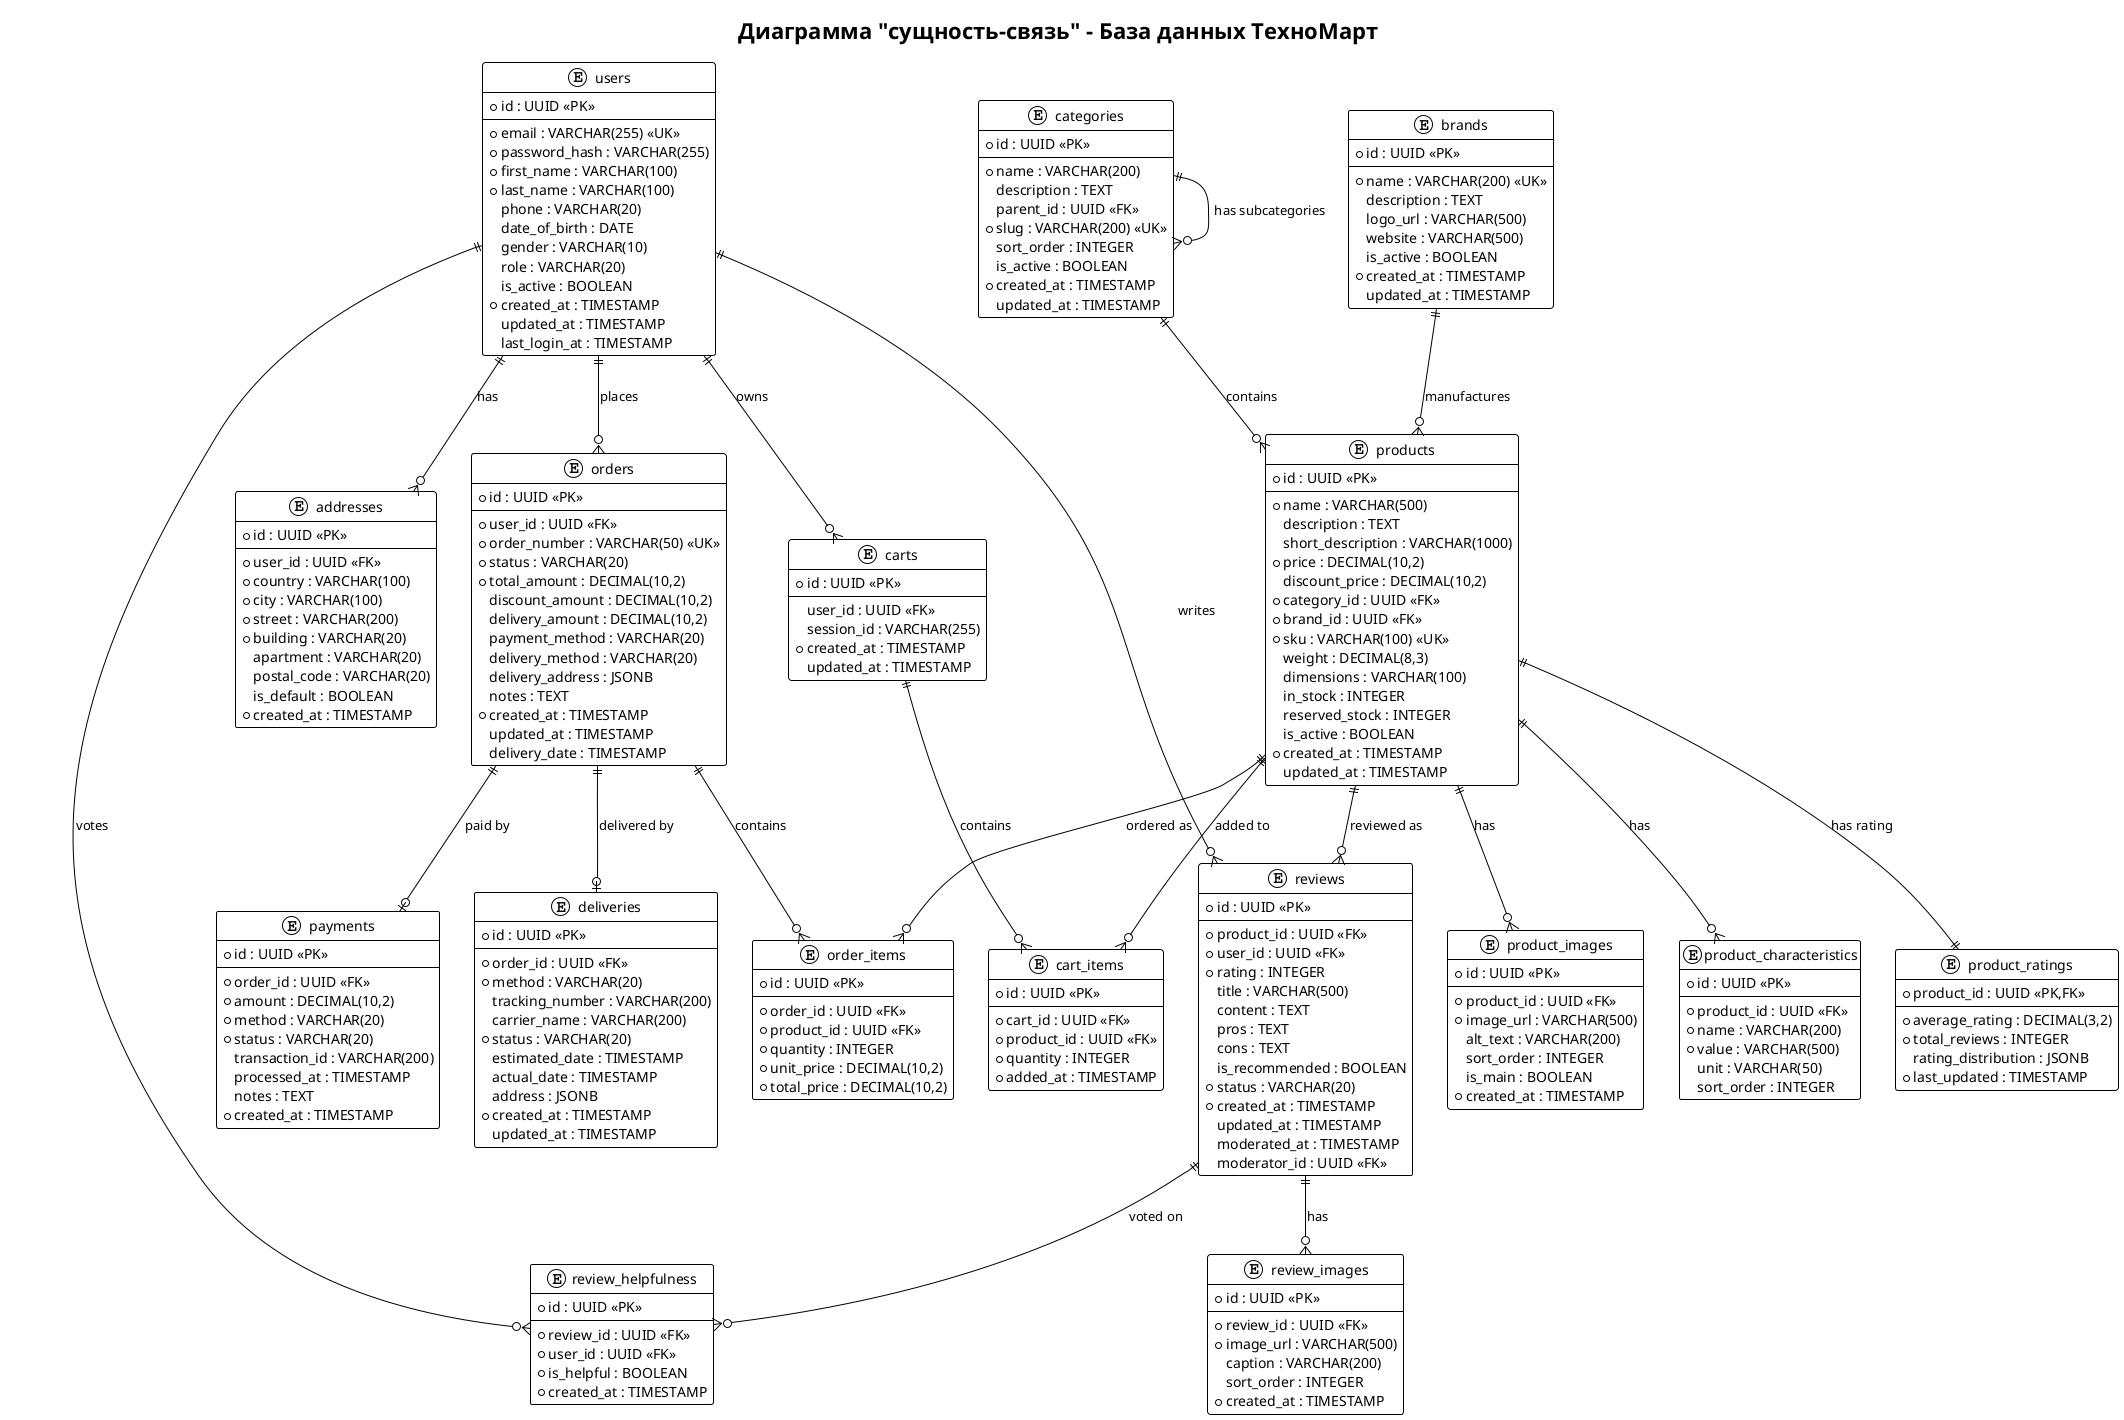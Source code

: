 @startuml ERD_Database
!theme plain
title Диаграмма "сущность-связь" - База данных ТехноМарт

' Определение сущностей
entity "users" as users {
  * id : UUID <<PK>>
  --
  * email : VARCHAR(255) <<UK>>
  * password_hash : VARCHAR(255)
  * first_name : VARCHAR(100)
  * last_name : VARCHAR(100)
  phone : VARCHAR(20)
  date_of_birth : DATE
  gender : VARCHAR(10)
  role : VARCHAR(20)
  is_active : BOOLEAN
  * created_at : TIMESTAMP
  updated_at : TIMESTAMP
  last_login_at : TIMESTAMP
}

entity "addresses" as addresses {
  * id : UUID <<PK>>
  --
  * user_id : UUID <<FK>>
  * country : VARCHAR(100)
  * city : VARCHAR(100)
  * street : VARCHAR(200)
  * building : VARCHAR(20)
  apartment : VARCHAR(20)
  postal_code : VARCHAR(20)
  is_default : BOOLEAN
  * created_at : TIMESTAMP
}

entity "categories" as categories {
  * id : UUID <<PK>>
  --
  * name : VARCHAR(200)
  description : TEXT
  parent_id : UUID <<FK>>
  * slug : VARCHAR(200) <<UK>>
  sort_order : INTEGER
  is_active : BOOLEAN
  * created_at : TIMESTAMP
  updated_at : TIMESTAMP
}

entity "brands" as brands {
  * id : UUID <<PK>>
  --
  * name : VARCHAR(200) <<UK>>
  description : TEXT
  logo_url : VARCHAR(500)
  website : VARCHAR(500)
  is_active : BOOLEAN
  * created_at : TIMESTAMP
  updated_at : TIMESTAMP
}

entity "products" as products {
  * id : UUID <<PK>>
  --
  * name : VARCHAR(500)
  description : TEXT
  short_description : VARCHAR(1000)
  * price : DECIMAL(10,2)
  discount_price : DECIMAL(10,2)
  * category_id : UUID <<FK>>
  * brand_id : UUID <<FK>>
  * sku : VARCHAR(100) <<UK>>
  weight : DECIMAL(8,3)
  dimensions : VARCHAR(100)
  in_stock : INTEGER
  reserved_stock : INTEGER
  is_active : BOOLEAN
  * created_at : TIMESTAMP
  updated_at : TIMESTAMP
}

entity "product_images" as product_images {
  * id : UUID <<PK>>
  --
  * product_id : UUID <<FK>>
  * image_url : VARCHAR(500)
  alt_text : VARCHAR(200)
  sort_order : INTEGER
  is_main : BOOLEAN
  * created_at : TIMESTAMP
}

entity "product_characteristics" as product_characteristics {
  * id : UUID <<PK>>
  --
  * product_id : UUID <<FK>>
  * name : VARCHAR(200)
  * value : VARCHAR(500)
  unit : VARCHAR(50)
  sort_order : INTEGER
}

entity "carts" as carts {
  * id : UUID <<PK>>
  --
  user_id : UUID <<FK>>
  session_id : VARCHAR(255)
  * created_at : TIMESTAMP
  updated_at : TIMESTAMP
}

entity "cart_items" as cart_items {
  * id : UUID <<PK>>
  --
  * cart_id : UUID <<FK>>
  * product_id : UUID <<FK>>
  * quantity : INTEGER
  * added_at : TIMESTAMP
}

entity "orders" as orders {
  * id : UUID <<PK>>
  --
  * user_id : UUID <<FK>>
  * order_number : VARCHAR(50) <<UK>>
  * status : VARCHAR(20)
  * total_amount : DECIMAL(10,2)
  discount_amount : DECIMAL(10,2)
  delivery_amount : DECIMAL(10,2)
  payment_method : VARCHAR(20)
  delivery_method : VARCHAR(20)
  delivery_address : JSONB
  notes : TEXT
  * created_at : TIMESTAMP
  updated_at : TIMESTAMP
  delivery_date : TIMESTAMP
}

entity "order_items" as order_items {
  * id : UUID <<PK>>
  --
  * order_id : UUID <<FK>>
  * product_id : UUID <<FK>>
  * quantity : INTEGER
  * unit_price : DECIMAL(10,2)
  * total_price : DECIMAL(10,2)
}

entity "payments" as payments {
  * id : UUID <<PK>>
  --
  * order_id : UUID <<FK>>
  * amount : DECIMAL(10,2)
  * method : VARCHAR(20)
  * status : VARCHAR(20)
  transaction_id : VARCHAR(200)
  processed_at : TIMESTAMP
  notes : TEXT
  * created_at : TIMESTAMP
}

entity "deliveries" as deliveries {
  * id : UUID <<PK>>
  --
  * order_id : UUID <<FK>>
  * method : VARCHAR(20)
  tracking_number : VARCHAR(200)
  carrier_name : VARCHAR(200)
  * status : VARCHAR(20)
  estimated_date : TIMESTAMP
  actual_date : TIMESTAMP
  address : JSONB
  * created_at : TIMESTAMP
  updated_at : TIMESTAMP
}

entity "reviews" as reviews {
  * id : UUID <<PK>>
  --
  * product_id : UUID <<FK>>
  * user_id : UUID <<FK>>
  * rating : INTEGER
  title : VARCHAR(500)
  content : TEXT
  pros : TEXT
  cons : TEXT
  is_recommended : BOOLEAN
  * status : VARCHAR(20)
  * created_at : TIMESTAMP
  updated_at : TIMESTAMP
  moderated_at : TIMESTAMP
  moderator_id : UUID <<FK>>
}

entity "review_images" as review_images {
  * id : UUID <<PK>>
  --
  * review_id : UUID <<FK>>
  * image_url : VARCHAR(500)
  caption : VARCHAR(200)
  sort_order : INTEGER
  * created_at : TIMESTAMP
}

entity "review_helpfulness" as review_helpfulness {
  * id : UUID <<PK>>
  --
  * review_id : UUID <<FK>>
  * user_id : UUID <<FK>>
  * is_helpful : BOOLEAN
  * created_at : TIMESTAMP
}

entity "product_ratings" as product_ratings {
  * product_id : UUID <<PK,FK>>
  --
  * average_rating : DECIMAL(3,2)
  * total_reviews : INTEGER
  rating_distribution : JSONB
  * last_updated : TIMESTAMP
}

' Определение связей
users ||--o{ addresses : "has"
users ||--o{ carts : "owns"
users ||--o{ orders : "places"
users ||--o{ reviews : "writes"
users ||--o{ review_helpfulness : "votes"

categories ||--o{ categories : "has subcategories"
categories ||--o{ products : "contains"
brands ||--o{ products : "manufactures"

products ||--o{ product_images : "has"
products ||--o{ product_characteristics : "has"
products ||--o{ cart_items : "added to"
products ||--o{ order_items : "ordered as"
products ||--o{ reviews : "reviewed as"
products ||--|| product_ratings : "has rating"

carts ||--o{ cart_items : "contains"

orders ||--o{ order_items : "contains"
orders ||--o| payments : "paid by"
orders ||--o| deliveries : "delivered by"

reviews ||--o{ review_images : "has"
reviews ||--o{ review_helpfulness : "voted on"

@enduml
